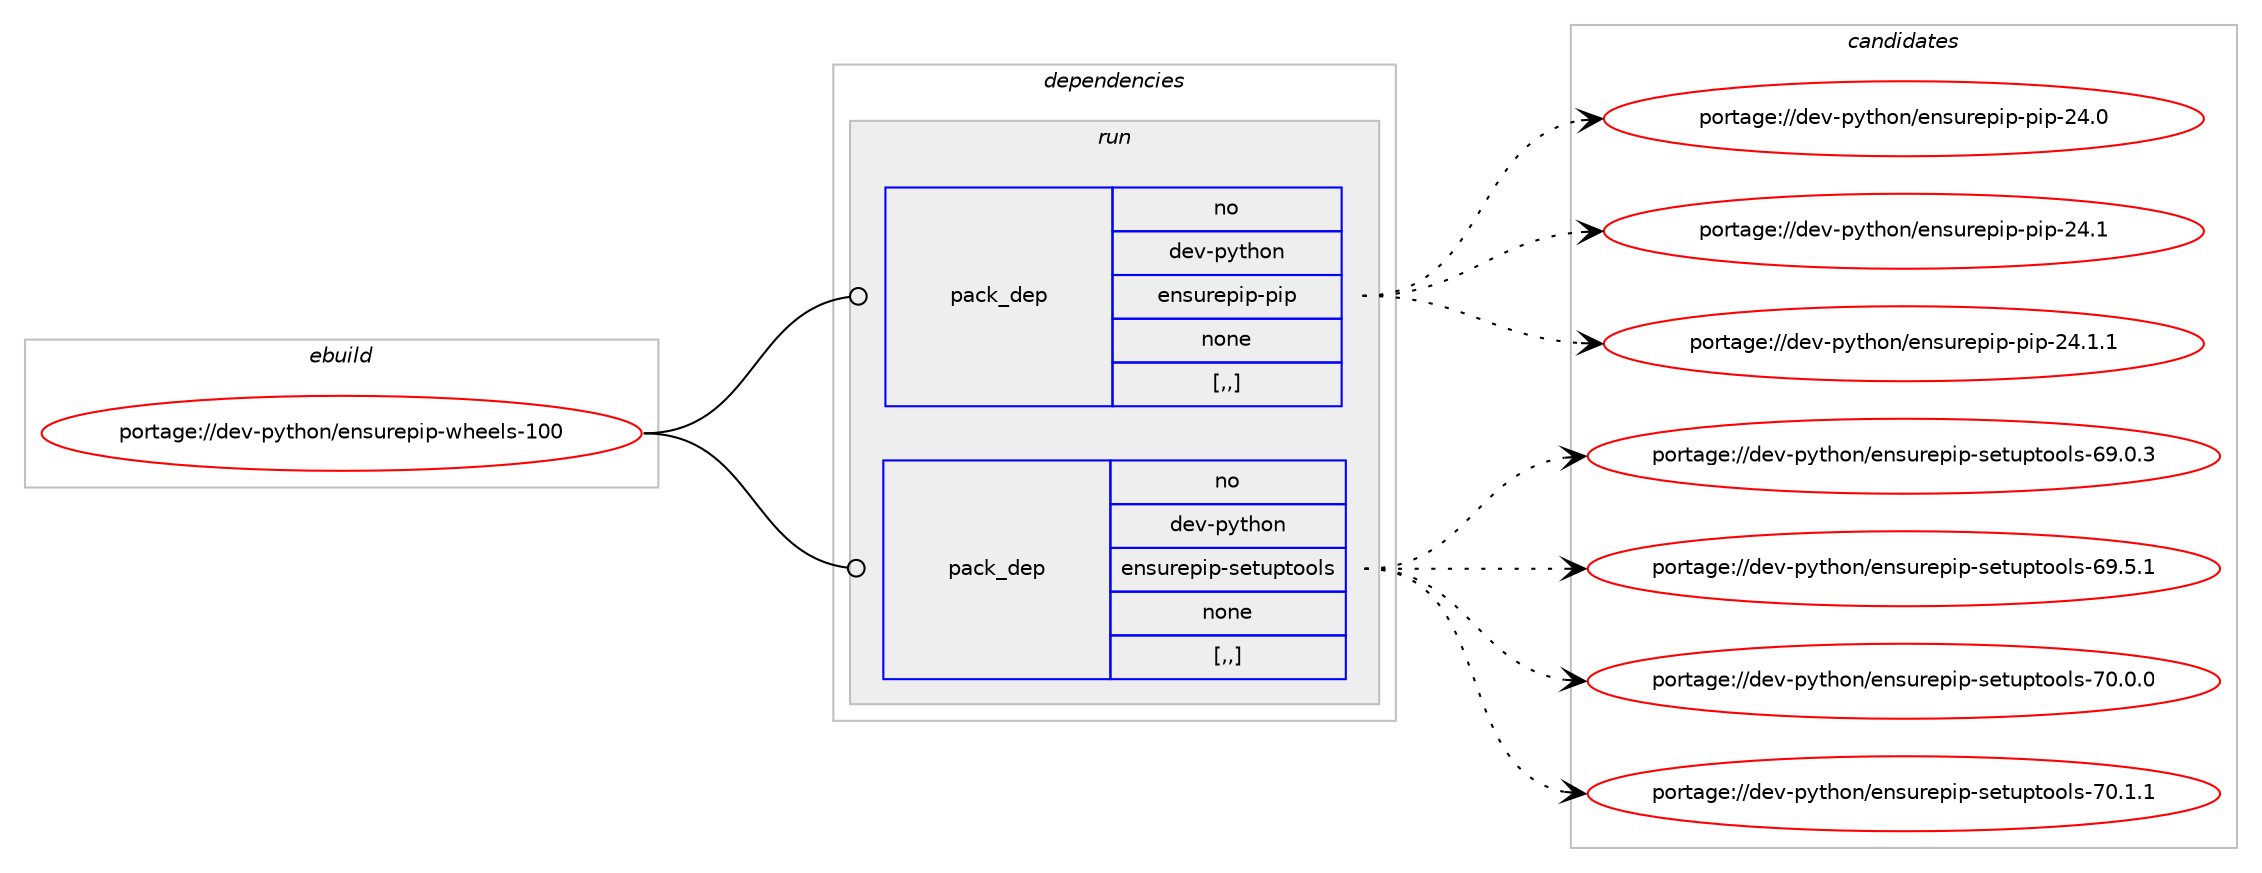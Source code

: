 digraph prolog {

# *************
# Graph options
# *************

newrank=true;
concentrate=true;
compound=true;
graph [rankdir=LR,fontname=Helvetica,fontsize=10,ranksep=1.5];#, ranksep=2.5, nodesep=0.2];
edge  [arrowhead=vee];
node  [fontname=Helvetica,fontsize=10];

# **********
# The ebuild
# **********

subgraph cluster_leftcol {
color=gray;
rank=same;
label=<<i>ebuild</i>>;
id [label="portage://dev-python/ensurepip-wheels-100", color=red, width=4, href="../dev-python/ensurepip-wheels-100.svg"];
}

# ****************
# The dependencies
# ****************

subgraph cluster_midcol {
color=gray;
label=<<i>dependencies</i>>;
subgraph cluster_compile {
fillcolor="#eeeeee";
style=filled;
label=<<i>compile</i>>;
}
subgraph cluster_compileandrun {
fillcolor="#eeeeee";
style=filled;
label=<<i>compile and run</i>>;
}
subgraph cluster_run {
fillcolor="#eeeeee";
style=filled;
label=<<i>run</i>>;
subgraph pack109627 {
dependency142490 [label=<<TABLE BORDER="0" CELLBORDER="1" CELLSPACING="0" CELLPADDING="4" WIDTH="220"><TR><TD ROWSPAN="6" CELLPADDING="30">pack_dep</TD></TR><TR><TD WIDTH="110">no</TD></TR><TR><TD>dev-python</TD></TR><TR><TD>ensurepip-pip</TD></TR><TR><TD>none</TD></TR><TR><TD>[,,]</TD></TR></TABLE>>, shape=none, color=blue];
}
id:e -> dependency142490:w [weight=20,style="solid",arrowhead="odot"];
subgraph pack109628 {
dependency142491 [label=<<TABLE BORDER="0" CELLBORDER="1" CELLSPACING="0" CELLPADDING="4" WIDTH="220"><TR><TD ROWSPAN="6" CELLPADDING="30">pack_dep</TD></TR><TR><TD WIDTH="110">no</TD></TR><TR><TD>dev-python</TD></TR><TR><TD>ensurepip-setuptools</TD></TR><TR><TD>none</TD></TR><TR><TD>[,,]</TD></TR></TABLE>>, shape=none, color=blue];
}
id:e -> dependency142491:w [weight=20,style="solid",arrowhead="odot"];
}
}

# **************
# The candidates
# **************

subgraph cluster_choices {
rank=same;
color=gray;
label=<<i>candidates</i>>;

subgraph choice109627 {
color=black;
nodesep=1;
choice1001011184511212111610411111047101110115117114101112105112451121051124550524648 [label="portage://dev-python/ensurepip-pip-24.0", color=red, width=4,href="../dev-python/ensurepip-pip-24.0.svg"];
choice1001011184511212111610411111047101110115117114101112105112451121051124550524649 [label="portage://dev-python/ensurepip-pip-24.1", color=red, width=4,href="../dev-python/ensurepip-pip-24.1.svg"];
choice10010111845112121116104111110471011101151171141011121051124511210511245505246494649 [label="portage://dev-python/ensurepip-pip-24.1.1", color=red, width=4,href="../dev-python/ensurepip-pip-24.1.1.svg"];
dependency142490:e -> choice1001011184511212111610411111047101110115117114101112105112451121051124550524648:w [style=dotted,weight="100"];
dependency142490:e -> choice1001011184511212111610411111047101110115117114101112105112451121051124550524649:w [style=dotted,weight="100"];
dependency142490:e -> choice10010111845112121116104111110471011101151171141011121051124511210511245505246494649:w [style=dotted,weight="100"];
}
subgraph choice109628 {
color=black;
nodesep=1;
choice10010111845112121116104111110471011101151171141011121051124511510111611711211611111110811545545746484651 [label="portage://dev-python/ensurepip-setuptools-69.0.3", color=red, width=4,href="../dev-python/ensurepip-setuptools-69.0.3.svg"];
choice10010111845112121116104111110471011101151171141011121051124511510111611711211611111110811545545746534649 [label="portage://dev-python/ensurepip-setuptools-69.5.1", color=red, width=4,href="../dev-python/ensurepip-setuptools-69.5.1.svg"];
choice10010111845112121116104111110471011101151171141011121051124511510111611711211611111110811545554846484648 [label="portage://dev-python/ensurepip-setuptools-70.0.0", color=red, width=4,href="../dev-python/ensurepip-setuptools-70.0.0.svg"];
choice10010111845112121116104111110471011101151171141011121051124511510111611711211611111110811545554846494649 [label="portage://dev-python/ensurepip-setuptools-70.1.1", color=red, width=4,href="../dev-python/ensurepip-setuptools-70.1.1.svg"];
dependency142491:e -> choice10010111845112121116104111110471011101151171141011121051124511510111611711211611111110811545545746484651:w [style=dotted,weight="100"];
dependency142491:e -> choice10010111845112121116104111110471011101151171141011121051124511510111611711211611111110811545545746534649:w [style=dotted,weight="100"];
dependency142491:e -> choice10010111845112121116104111110471011101151171141011121051124511510111611711211611111110811545554846484648:w [style=dotted,weight="100"];
dependency142491:e -> choice10010111845112121116104111110471011101151171141011121051124511510111611711211611111110811545554846494649:w [style=dotted,weight="100"];
}
}

}
